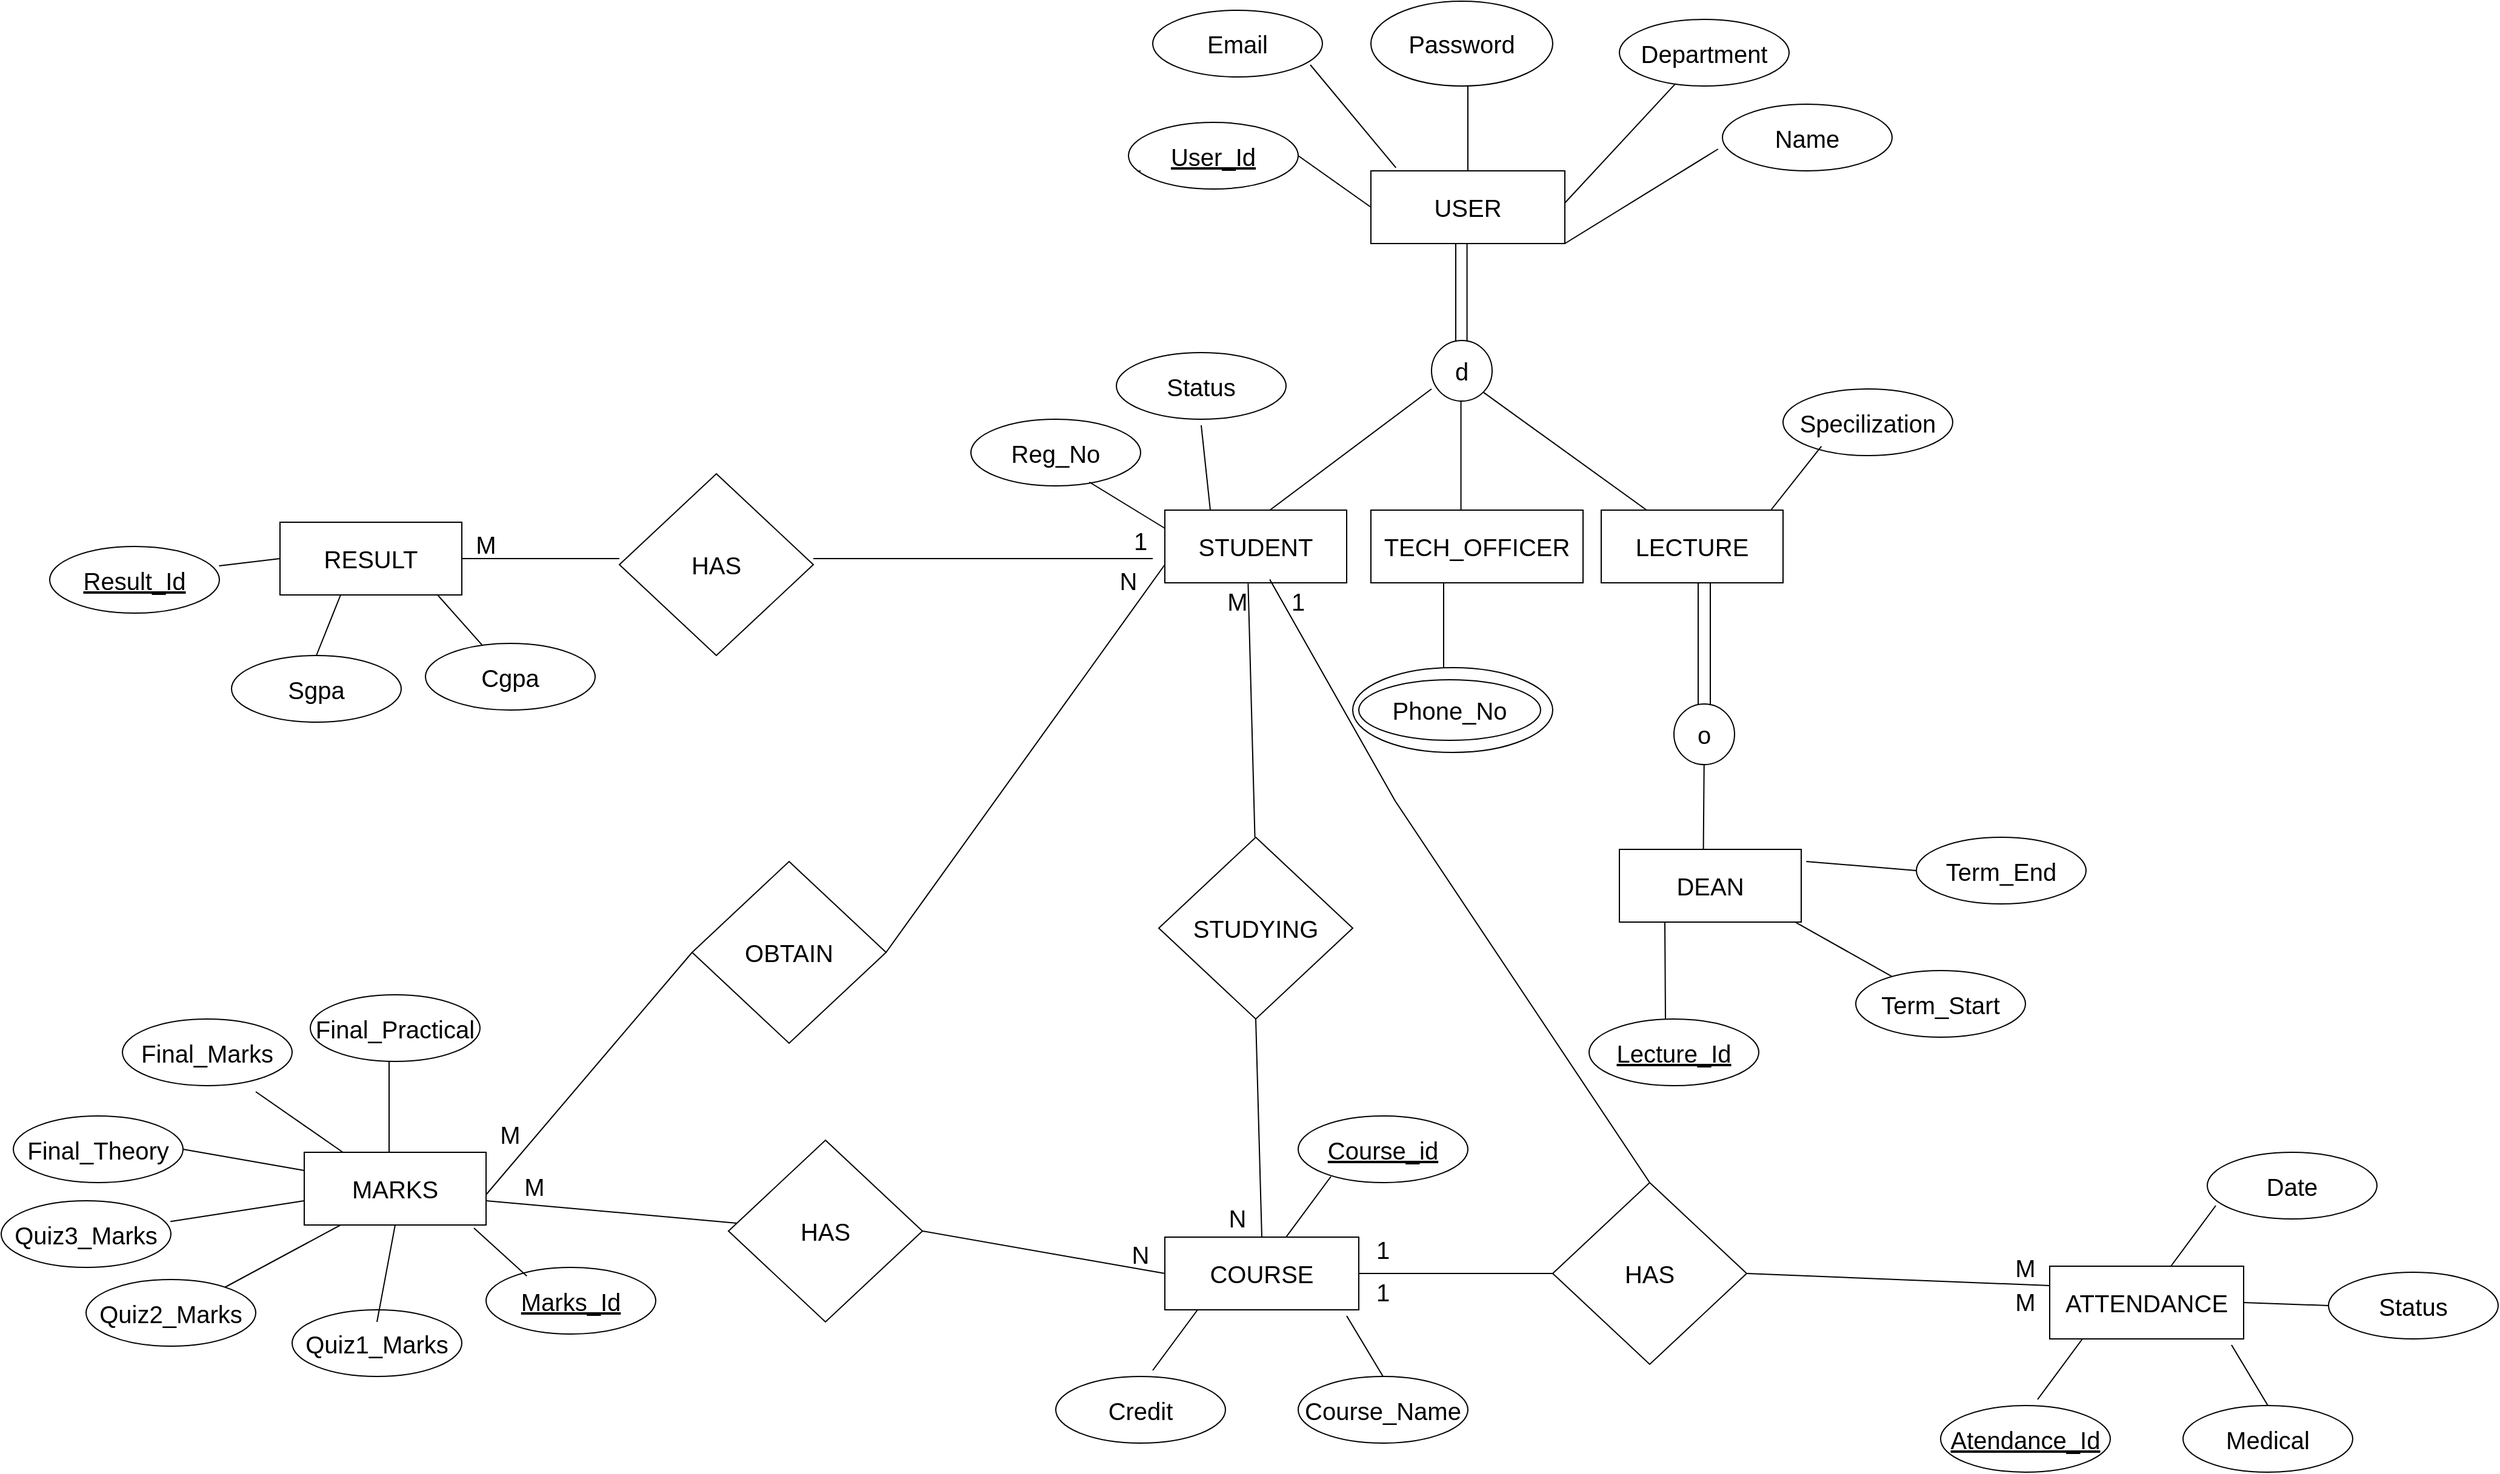 <mxfile version="28.2.6">
  <diagram name="Page-1" id="Qh66qdQzl6UCUVbuFPbh">
    <mxGraphModel grid="1" page="1" gridSize="10" guides="1" tooltips="1" connect="1" arrows="1" fold="1" pageScale="1" pageWidth="1654" pageHeight="1169" background="light-dark(#FFFFFF,#000000)" math="0" shadow="0">
      <root>
        <mxCell id="0" />
        <mxCell id="1" parent="0" />
        <mxCell id="bX-nkgjppk_giDj6LDvc-8" value="&lt;font&gt;USER&lt;/font&gt;" style="rounded=0;whiteSpace=wrap;html=1;fontSize=20;labelBackgroundColor=default;" vertex="1" parent="1">
          <mxGeometry x="1130" y="430" width="160" height="60" as="geometry" />
        </mxCell>
        <mxCell id="bX-nkgjppk_giDj6LDvc-9" value="" style="endArrow=none;html=1;rounded=0;fontSize=20;" edge="1" parent="1">
          <mxGeometry width="50" height="50" relative="1" as="geometry">
            <mxPoint x="1210" y="430" as="sourcePoint" />
            <mxPoint x="1210" y="360" as="targetPoint" />
          </mxGeometry>
        </mxCell>
        <mxCell id="bX-nkgjppk_giDj6LDvc-12" value="Password" style="ellipse;whiteSpace=wrap;html=1;fontSize=20;" vertex="1" parent="1">
          <mxGeometry x="1130" y="290" width="150" height="70" as="geometry" />
        </mxCell>
        <mxCell id="bX-nkgjppk_giDj6LDvc-14" value="&lt;u&gt;User_Id&lt;/u&gt;" style="ellipse;whiteSpace=wrap;html=1;fontSize=20;" vertex="1" parent="1">
          <mxGeometry x="930" y="390" width="140" height="55" as="geometry" />
        </mxCell>
        <mxCell id="bX-nkgjppk_giDj6LDvc-15" value="" style="endArrow=none;html=1;rounded=0;exitX=1;exitY=0.5;exitDx=0;exitDy=0;fontSize=20;" edge="1" parent="1" source="bX-nkgjppk_giDj6LDvc-14">
          <mxGeometry width="50" height="50" relative="1" as="geometry">
            <mxPoint x="1080" y="510" as="sourcePoint" />
            <mxPoint x="1130" y="460" as="targetPoint" />
          </mxGeometry>
        </mxCell>
        <mxCell id="bX-nkgjppk_giDj6LDvc-18" value="Department" style="ellipse;whiteSpace=wrap;html=1;fontSize=20;" vertex="1" parent="1">
          <mxGeometry x="1335" y="305" width="140" height="55" as="geometry" />
        </mxCell>
        <mxCell id="bX-nkgjppk_giDj6LDvc-19" value="" style="endArrow=none;html=1;rounded=0;exitX=1;exitY=0.5;exitDx=0;exitDy=0;fontSize=20;" edge="1" parent="1" target="bX-nkgjppk_giDj6LDvc-18">
          <mxGeometry width="50" height="50" relative="1" as="geometry">
            <mxPoint x="1290" y="456.5" as="sourcePoint" />
            <mxPoint x="1360" y="450" as="targetPoint" />
            <Array as="points" />
          </mxGeometry>
        </mxCell>
        <mxCell id="bX-nkgjppk_giDj6LDvc-20" value="Name" style="ellipse;whiteSpace=wrap;html=1;fontSize=20;" vertex="1" parent="1">
          <mxGeometry x="1420" y="375" width="140" height="55" as="geometry" />
        </mxCell>
        <mxCell id="bX-nkgjppk_giDj6LDvc-21" value="" style="endArrow=none;html=1;rounded=0;exitX=1;exitY=0.5;exitDx=0;exitDy=0;entryX=0.046;entryY=0.218;entryDx=0;entryDy=0;entryPerimeter=0;fontSize=20;" edge="1" parent="1">
          <mxGeometry width="50" height="50" relative="1" as="geometry">
            <mxPoint x="1290" y="490" as="sourcePoint" />
            <mxPoint x="1416.44" y="411.99" as="targetPoint" />
            <Array as="points" />
          </mxGeometry>
        </mxCell>
        <mxCell id="bX-nkgjppk_giDj6LDvc-22" value="Email" style="ellipse;whiteSpace=wrap;html=1;fontSize=20;" vertex="1" parent="1">
          <mxGeometry x="950" y="297.5" width="140" height="55" as="geometry" />
        </mxCell>
        <mxCell id="bX-nkgjppk_giDj6LDvc-23" value="" style="endArrow=none;html=1;rounded=0;exitX=0.129;exitY=-0.043;exitDx=0;exitDy=0;exitPerimeter=0;fontSize=20;" edge="1" parent="1" source="bX-nkgjppk_giDj6LDvc-8">
          <mxGeometry width="50" height="50" relative="1" as="geometry">
            <mxPoint x="1080" y="412.5" as="sourcePoint" />
            <mxPoint x="1080" y="342.5" as="targetPoint" />
          </mxGeometry>
        </mxCell>
        <mxCell id="bX-nkgjppk_giDj6LDvc-25" value="" style="endArrow=none;html=1;rounded=0;fontSize=20;" edge="1" parent="1">
          <mxGeometry width="50" height="50" relative="1" as="geometry">
            <mxPoint x="1200" y="570" as="sourcePoint" />
            <mxPoint x="1200" y="490" as="targetPoint" />
          </mxGeometry>
        </mxCell>
        <mxCell id="bX-nkgjppk_giDj6LDvc-26" value="" style="endArrow=none;html=1;rounded=0;fontSize=20;" edge="1" parent="1">
          <mxGeometry width="50" height="50" relative="1" as="geometry">
            <mxPoint x="1209.29" y="570" as="sourcePoint" />
            <mxPoint x="1209.29" y="490" as="targetPoint" />
          </mxGeometry>
        </mxCell>
        <mxCell id="bX-nkgjppk_giDj6LDvc-27" value="d" style="ellipse;whiteSpace=wrap;html=1;aspect=fixed;fontSize=20;" vertex="1" parent="1">
          <mxGeometry x="1180" y="570" width="50" height="50" as="geometry" />
        </mxCell>
        <mxCell id="bX-nkgjppk_giDj6LDvc-28" value="" style="endArrow=none;html=1;rounded=0;exitX=0.57;exitY=0.014;exitDx=0;exitDy=0;exitPerimeter=0;fontSize=20;" edge="1" parent="1" source="bX-nkgjppk_giDj6LDvc-31">
          <mxGeometry width="50" height="50" relative="1" as="geometry">
            <mxPoint x="1070" y="710" as="sourcePoint" />
            <mxPoint x="1180" y="610" as="targetPoint" />
          </mxGeometry>
        </mxCell>
        <mxCell id="bX-nkgjppk_giDj6LDvc-29" value="" style="endArrow=none;html=1;rounded=0;fontSize=20;" edge="1" parent="1">
          <mxGeometry width="50" height="50" relative="1" as="geometry">
            <mxPoint x="1204.29" y="720" as="sourcePoint" />
            <mxPoint x="1204.29" y="620" as="targetPoint" />
          </mxGeometry>
        </mxCell>
        <mxCell id="bX-nkgjppk_giDj6LDvc-30" value="" style="endArrow=none;html=1;rounded=0;entryX=1;entryY=1;entryDx=0;entryDy=0;exitX=0.25;exitY=0;exitDx=0;exitDy=0;fontSize=20;" edge="1" parent="1" source="bX-nkgjppk_giDj6LDvc-33" target="bX-nkgjppk_giDj6LDvc-27">
          <mxGeometry width="50" height="50" relative="1" as="geometry">
            <mxPoint x="1340" y="700" as="sourcePoint" />
            <mxPoint x="1240" y="620" as="targetPoint" />
          </mxGeometry>
        </mxCell>
        <mxCell id="bX-nkgjppk_giDj6LDvc-31" value="&lt;font&gt;STUDENT&lt;/font&gt;" style="rounded=0;whiteSpace=wrap;html=1;fontSize=20;" vertex="1" parent="1">
          <mxGeometry x="960" y="710" width="150" height="60" as="geometry" />
        </mxCell>
        <mxCell id="bX-nkgjppk_giDj6LDvc-32" value="&lt;font&gt;TECH_OFFICER&lt;/font&gt;" style="rounded=0;whiteSpace=wrap;html=1;fontSize=20;" vertex="1" parent="1">
          <mxGeometry x="1130" y="710" width="175" height="60" as="geometry" />
        </mxCell>
        <mxCell id="bX-nkgjppk_giDj6LDvc-33" value="&lt;font&gt;LECTURE&lt;/font&gt;" style="rounded=0;whiteSpace=wrap;html=1;fontSize=20;" vertex="1" parent="1">
          <mxGeometry x="1320" y="710" width="150" height="60" as="geometry" />
        </mxCell>
        <mxCell id="UqmcxjYlmGOQxnhvRvWn-1" value="" style="endArrow=none;html=1;rounded=0;entryX=0.458;entryY=1.011;entryDx=0;entryDy=0;entryPerimeter=0;fontSize=20;" edge="1" parent="1" target="bX-nkgjppk_giDj6LDvc-31">
          <mxGeometry width="50" height="50" relative="1" as="geometry">
            <mxPoint x="1034.29" y="980" as="sourcePoint" />
            <mxPoint x="1034.29" y="770" as="targetPoint" />
          </mxGeometry>
        </mxCell>
        <mxCell id="UqmcxjYlmGOQxnhvRvWn-2" value="STUDYING" style="rhombus;whiteSpace=wrap;html=1;fontSize=20;" vertex="1" parent="1">
          <mxGeometry x="955" y="980" width="160" height="150" as="geometry" />
        </mxCell>
        <mxCell id="UqmcxjYlmGOQxnhvRvWn-3" value="" style="endArrow=none;html=1;rounded=0;entryX=0.5;entryY=1;entryDx=0;entryDy=0;exitX=0.5;exitY=0;exitDx=0;exitDy=0;fontSize=20;" edge="1" parent="1" source="UqmcxjYlmGOQxnhvRvWn-4" target="UqmcxjYlmGOQxnhvRvWn-2">
          <mxGeometry width="50" height="50" relative="1" as="geometry">
            <mxPoint x="1030" y="1310" as="sourcePoint" />
            <mxPoint x="1060" y="1150" as="targetPoint" />
          </mxGeometry>
        </mxCell>
        <mxCell id="UqmcxjYlmGOQxnhvRvWn-4" value="&lt;font&gt;COURSE&lt;/font&gt;" style="rounded=0;whiteSpace=wrap;html=1;fontSize=20;" vertex="1" parent="1">
          <mxGeometry x="960" y="1310" width="160" height="60" as="geometry" />
        </mxCell>
        <mxCell id="UqmcxjYlmGOQxnhvRvWn-5" value="HAS" style="rhombus;whiteSpace=wrap;html=1;fontSize=20;" vertex="1" parent="1">
          <mxGeometry x="510" y="680" width="160" height="150" as="geometry" />
        </mxCell>
        <mxCell id="UqmcxjYlmGOQxnhvRvWn-7" value="" style="endArrow=none;html=1;rounded=0;exitX=0.25;exitY=0;exitDx=0;exitDy=0;fontSize=20;" edge="1" parent="1" source="bX-nkgjppk_giDj6LDvc-31">
          <mxGeometry width="50" height="50" relative="1" as="geometry">
            <mxPoint x="1000" y="700" as="sourcePoint" />
            <mxPoint x="990" y="640" as="targetPoint" />
          </mxGeometry>
        </mxCell>
        <mxCell id="UqmcxjYlmGOQxnhvRvWn-9" value="Status" style="ellipse;whiteSpace=wrap;html=1;fontSize=20;" vertex="1" parent="1">
          <mxGeometry x="920" y="580" width="140" height="55" as="geometry" />
        </mxCell>
        <mxCell id="UqmcxjYlmGOQxnhvRvWn-10" value="" style="endArrow=none;html=1;rounded=0;fontSize=20;" edge="1" parent="1">
          <mxGeometry width="50" height="50" relative="1" as="geometry">
            <mxPoint x="1190" y="840" as="sourcePoint" />
            <mxPoint x="1190" y="770" as="targetPoint" />
          </mxGeometry>
        </mxCell>
        <mxCell id="UqmcxjYlmGOQxnhvRvWn-11" value="" style="ellipse;whiteSpace=wrap;html=1;fontSize=20;" vertex="1" parent="1">
          <mxGeometry x="1115" y="840" width="165" height="70" as="geometry" />
        </mxCell>
        <mxCell id="UqmcxjYlmGOQxnhvRvWn-14" value="" style="endArrow=none;html=1;rounded=0;fontSize=20;" edge="1" parent="1">
          <mxGeometry width="50" height="50" relative="1" as="geometry">
            <mxPoint x="1400" y="870" as="sourcePoint" />
            <mxPoint x="1400" y="770" as="targetPoint" />
          </mxGeometry>
        </mxCell>
        <mxCell id="UqmcxjYlmGOQxnhvRvWn-15" value="" style="endArrow=none;html=1;rounded=0;fontSize=20;" edge="1" parent="1">
          <mxGeometry width="50" height="50" relative="1" as="geometry">
            <mxPoint x="1410" y="870" as="sourcePoint" />
            <mxPoint x="1410" y="770" as="targetPoint" />
          </mxGeometry>
        </mxCell>
        <mxCell id="UqmcxjYlmGOQxnhvRvWn-16" value="o" style="ellipse;whiteSpace=wrap;html=1;aspect=fixed;fontSize=20;" vertex="1" parent="1">
          <mxGeometry x="1380" y="870" width="50" height="50" as="geometry" />
        </mxCell>
        <mxCell id="UqmcxjYlmGOQxnhvRvWn-17" value="" style="endArrow=none;html=1;rounded=0;fontSize=20;" edge="1" parent="1" target="UqmcxjYlmGOQxnhvRvWn-16">
          <mxGeometry width="50" height="50" relative="1" as="geometry">
            <mxPoint x="1404.29" y="990" as="sourcePoint" />
            <mxPoint x="1404.29" y="930" as="targetPoint" />
          </mxGeometry>
        </mxCell>
        <mxCell id="UqmcxjYlmGOQxnhvRvWn-18" value="&lt;font&gt;DEAN&lt;/font&gt;" style="rounded=0;whiteSpace=wrap;html=1;fontSize=20;" vertex="1" parent="1">
          <mxGeometry x="1335" y="990" width="150" height="60" as="geometry" />
        </mxCell>
        <mxCell id="UqmcxjYlmGOQxnhvRvWn-19" value="Phone_No" style="ellipse;whiteSpace=wrap;html=1;fontSize=20;" vertex="1" parent="1">
          <mxGeometry x="1120" y="850" width="150" height="50" as="geometry" />
        </mxCell>
        <mxCell id="UqmcxjYlmGOQxnhvRvWn-20" value="" style="endArrow=none;html=1;rounded=0;entryX=0.25;entryY=1;entryDx=0;entryDy=0;fontSize=20;" edge="1" parent="1" target="UqmcxjYlmGOQxnhvRvWn-18">
          <mxGeometry width="50" height="50" relative="1" as="geometry">
            <mxPoint x="1373" y="1130" as="sourcePoint" />
            <mxPoint x="1380.71" y="1060" as="targetPoint" />
          </mxGeometry>
        </mxCell>
        <mxCell id="UqmcxjYlmGOQxnhvRvWn-22" value="&lt;u&gt;Lecture_Id&lt;/u&gt;" style="ellipse;whiteSpace=wrap;html=1;fontSize=20;" vertex="1" parent="1">
          <mxGeometry x="1310" y="1130" width="140" height="55" as="geometry" />
        </mxCell>
        <mxCell id="UqmcxjYlmGOQxnhvRvWn-23" value="" style="endArrow=none;html=1;rounded=0;exitX=0.5;exitY=0;exitDx=0;exitDy=0;fontSize=20;" edge="1" parent="1">
          <mxGeometry width="50" height="50" relative="1" as="geometry">
            <mxPoint x="670" y="750" as="sourcePoint" />
            <mxPoint x="950" y="750" as="targetPoint" />
            <Array as="points" />
          </mxGeometry>
        </mxCell>
        <mxCell id="UqmcxjYlmGOQxnhvRvWn-24" value="OBTAIN" style="rhombus;whiteSpace=wrap;html=1;fontSize=20;" vertex="1" parent="1">
          <mxGeometry x="570" y="1000" width="160" height="150" as="geometry" />
        </mxCell>
        <mxCell id="UqmcxjYlmGOQxnhvRvWn-25" value="" style="endArrow=none;html=1;rounded=0;entryX=0;entryY=0.75;entryDx=0;entryDy=0;exitX=1;exitY=0.5;exitDx=0;exitDy=0;fontSize=20;" edge="1" parent="1" source="UqmcxjYlmGOQxnhvRvWn-24" target="bX-nkgjppk_giDj6LDvc-31">
          <mxGeometry width="50" height="50" relative="1" as="geometry">
            <mxPoint x="720" y="960" as="sourcePoint" />
            <mxPoint x="955" y="907.5" as="targetPoint" />
            <Array as="points" />
          </mxGeometry>
        </mxCell>
        <mxCell id="UqmcxjYlmGOQxnhvRvWn-26" value="" style="endArrow=none;html=1;rounded=0;fontSize=20;" edge="1" parent="1">
          <mxGeometry width="50" height="50" relative="1" as="geometry">
            <mxPoint x="320" y="1260" as="sourcePoint" />
            <mxPoint x="320" y="1150" as="targetPoint" />
          </mxGeometry>
        </mxCell>
        <mxCell id="UqmcxjYlmGOQxnhvRvWn-27" value="&lt;font&gt;MARKS&lt;/font&gt;" style="rounded=0;whiteSpace=wrap;html=1;fontSize=20;" vertex="1" parent="1">
          <mxGeometry x="250" y="1240" width="150" height="60" as="geometry" />
        </mxCell>
        <mxCell id="UqmcxjYlmGOQxnhvRvWn-28" value="" style="endArrow=none;html=1;rounded=0;fontSize=20;" edge="1" parent="1">
          <mxGeometry width="50" height="50" relative="1" as="geometry">
            <mxPoint x="380" y="750" as="sourcePoint" />
            <mxPoint x="510" y="750" as="targetPoint" />
          </mxGeometry>
        </mxCell>
        <mxCell id="UqmcxjYlmGOQxnhvRvWn-29" value="&lt;font&gt;RESULT&lt;/font&gt;" style="rounded=0;whiteSpace=wrap;html=1;fontSize=20;" vertex="1" parent="1">
          <mxGeometry x="230" y="720" width="150" height="60" as="geometry" />
        </mxCell>
        <mxCell id="UqmcxjYlmGOQxnhvRvWn-30" value="" style="endArrow=none;html=1;rounded=0;fontSize=20;" edge="1" parent="1">
          <mxGeometry width="50" height="50" relative="1" as="geometry">
            <mxPoint x="150" y="1370" as="sourcePoint" />
            <mxPoint x="280" y="1300" as="targetPoint" />
          </mxGeometry>
        </mxCell>
        <mxCell id="UqmcxjYlmGOQxnhvRvWn-31" value="Quiz2_Marks" style="ellipse;whiteSpace=wrap;html=1;fontSize=20;" vertex="1" parent="1">
          <mxGeometry x="70" y="1345" width="140" height="55" as="geometry" />
        </mxCell>
        <mxCell id="UqmcxjYlmGOQxnhvRvWn-32" value="Quiz3_Marks" style="ellipse;whiteSpace=wrap;html=1;fontSize=20;" vertex="1" parent="1">
          <mxGeometry y="1280" width="140" height="55" as="geometry" />
        </mxCell>
        <mxCell id="UqmcxjYlmGOQxnhvRvWn-33" value="Final_Theory" style="ellipse;whiteSpace=wrap;html=1;fontSize=20;" vertex="1" parent="1">
          <mxGeometry x="10" y="1210" width="140" height="55" as="geometry" />
        </mxCell>
        <mxCell id="UqmcxjYlmGOQxnhvRvWn-34" value="&lt;u&gt;Marks_Id&lt;/u&gt;" style="ellipse;whiteSpace=wrap;html=1;fontSize=20;" vertex="1" parent="1">
          <mxGeometry x="400" y="1335" width="140" height="55" as="geometry" />
        </mxCell>
        <mxCell id="UqmcxjYlmGOQxnhvRvWn-35" value="Quiz1_Marks" style="ellipse;whiteSpace=wrap;html=1;fontSize=20;" vertex="1" parent="1">
          <mxGeometry x="240" y="1370" width="140" height="55" as="geometry" />
        </mxCell>
        <mxCell id="UqmcxjYlmGOQxnhvRvWn-36" value="Final_Practical" style="ellipse;whiteSpace=wrap;html=1;fontSize=20;" vertex="1" parent="1">
          <mxGeometry x="255" y="1110" width="140" height="55" as="geometry" />
        </mxCell>
        <mxCell id="UqmcxjYlmGOQxnhvRvWn-37" value="" style="endArrow=none;html=1;rounded=0;entryX=0.5;entryY=1;entryDx=0;entryDy=0;fontSize=20;" edge="1" parent="1" target="UqmcxjYlmGOQxnhvRvWn-27">
          <mxGeometry width="50" height="50" relative="1" as="geometry">
            <mxPoint x="310" y="1380" as="sourcePoint" />
            <mxPoint x="440" y="1310" as="targetPoint" />
          </mxGeometry>
        </mxCell>
        <mxCell id="UqmcxjYlmGOQxnhvRvWn-38" value="" style="endArrow=none;html=1;rounded=0;exitX=0.24;exitY=0.13;exitDx=0;exitDy=0;exitPerimeter=0;fontSize=20;" edge="1" parent="1" source="UqmcxjYlmGOQxnhvRvWn-34">
          <mxGeometry width="50" height="50" relative="1" as="geometry">
            <mxPoint x="420" y="1350" as="sourcePoint" />
            <mxPoint x="390" y="1302.5" as="targetPoint" />
          </mxGeometry>
        </mxCell>
        <mxCell id="UqmcxjYlmGOQxnhvRvWn-39" value="" style="endArrow=none;html=1;rounded=0;exitX=0.997;exitY=0.312;exitDx=0;exitDy=0;exitPerimeter=0;fontSize=20;" edge="1" parent="1" source="UqmcxjYlmGOQxnhvRvWn-32">
          <mxGeometry width="50" height="50" relative="1" as="geometry">
            <mxPoint x="120" y="1350" as="sourcePoint" />
            <mxPoint x="250" y="1280" as="targetPoint" />
          </mxGeometry>
        </mxCell>
        <mxCell id="UqmcxjYlmGOQxnhvRvWn-40" value="" style="endArrow=none;html=1;rounded=0;exitX=1;exitY=0.5;exitDx=0;exitDy=0;entryX=0;entryY=0.25;entryDx=0;entryDy=0;fontSize=20;" edge="1" parent="1" source="UqmcxjYlmGOQxnhvRvWn-33" target="UqmcxjYlmGOQxnhvRvWn-27">
          <mxGeometry width="50" height="50" relative="1" as="geometry">
            <mxPoint x="110" y="1240" as="sourcePoint" />
            <mxPoint x="240" y="1170" as="targetPoint" />
          </mxGeometry>
        </mxCell>
        <mxCell id="UqmcxjYlmGOQxnhvRvWn-43" value="" style="endArrow=none;html=1;rounded=0;entryX=0;entryY=0.5;entryDx=0;entryDy=0;fontSize=20;" edge="1" parent="1" target="UqmcxjYlmGOQxnhvRvWn-24">
          <mxGeometry width="50" height="50" relative="1" as="geometry">
            <mxPoint x="400" y="1275" as="sourcePoint" />
            <mxPoint x="700" y="1120" as="targetPoint" />
          </mxGeometry>
        </mxCell>
        <mxCell id="UqmcxjYlmGOQxnhvRvWn-44" value="Cgpa" style="ellipse;whiteSpace=wrap;html=1;fontSize=20;" vertex="1" parent="1">
          <mxGeometry x="350" y="820" width="140" height="55" as="geometry" />
        </mxCell>
        <mxCell id="UqmcxjYlmGOQxnhvRvWn-45" value="&lt;u&gt;Result_Id&lt;/u&gt;" style="ellipse;whiteSpace=wrap;html=1;fontSize=20;" vertex="1" parent="1">
          <mxGeometry x="40" y="740" width="140" height="55" as="geometry" />
        </mxCell>
        <mxCell id="UqmcxjYlmGOQxnhvRvWn-47" value="Sgpa" style="ellipse;whiteSpace=wrap;html=1;fontSize=20;" vertex="1" parent="1">
          <mxGeometry x="190" y="830" width="140" height="55" as="geometry" />
        </mxCell>
        <mxCell id="UqmcxjYlmGOQxnhvRvWn-49" value="" style="endArrow=none;html=1;rounded=0;exitX=0.5;exitY=0;exitDx=0;exitDy=0;fontSize=20;" edge="1" parent="1" source="UqmcxjYlmGOQxnhvRvWn-47">
          <mxGeometry width="50" height="50" relative="1" as="geometry">
            <mxPoint x="280" y="890" as="sourcePoint" />
            <mxPoint x="280" y="780" as="targetPoint" />
          </mxGeometry>
        </mxCell>
        <mxCell id="UqmcxjYlmGOQxnhvRvWn-50" value="" style="endArrow=none;html=1;rounded=0;fontSize=20;" edge="1" parent="1" source="UqmcxjYlmGOQxnhvRvWn-44">
          <mxGeometry width="50" height="50" relative="1" as="geometry">
            <mxPoint x="360" y="890" as="sourcePoint" />
            <mxPoint x="360" y="780" as="targetPoint" />
          </mxGeometry>
        </mxCell>
        <mxCell id="UqmcxjYlmGOQxnhvRvWn-51" value="" style="endArrow=none;html=1;rounded=0;entryX=0.998;entryY=0.291;entryDx=0;entryDy=0;entryPerimeter=0;exitX=0;exitY=0.5;exitDx=0;exitDy=0;fontSize=20;" edge="1" parent="1" source="UqmcxjYlmGOQxnhvRvWn-29" target="UqmcxjYlmGOQxnhvRvWn-45">
          <mxGeometry width="50" height="50" relative="1" as="geometry">
            <mxPoint x="230" y="780" as="sourcePoint" />
            <mxPoint x="230.41" y="730" as="targetPoint" />
          </mxGeometry>
        </mxCell>
        <mxCell id="UqmcxjYlmGOQxnhvRvWn-53" value="HAS" style="rhombus;whiteSpace=wrap;html=1;fontSize=20;" vertex="1" parent="1">
          <mxGeometry x="600" y="1230" width="160" height="150" as="geometry" />
        </mxCell>
        <mxCell id="UqmcxjYlmGOQxnhvRvWn-54" value="HAS" style="rhombus;whiteSpace=wrap;html=1;fontSize=20;" vertex="1" parent="1">
          <mxGeometry x="1280" y="1265" width="160" height="150" as="geometry" />
        </mxCell>
        <mxCell id="UqmcxjYlmGOQxnhvRvWn-55" value="" style="endArrow=none;html=1;rounded=0;fontSize=20;" edge="1" parent="1" target="UqmcxjYlmGOQxnhvRvWn-53">
          <mxGeometry width="50" height="50" relative="1" as="geometry">
            <mxPoint x="400" y="1280" as="sourcePoint" />
            <mxPoint x="450" y="1230" as="targetPoint" />
          </mxGeometry>
        </mxCell>
        <mxCell id="UqmcxjYlmGOQxnhvRvWn-56" value="" style="endArrow=none;html=1;rounded=0;entryX=0;entryY=0.5;entryDx=0;entryDy=0;exitX=1;exitY=0.5;exitDx=0;exitDy=0;fontSize=20;" edge="1" parent="1" source="UqmcxjYlmGOQxnhvRvWn-53" target="UqmcxjYlmGOQxnhvRvWn-4">
          <mxGeometry width="50" height="50" relative="1" as="geometry">
            <mxPoint x="766" y="1283" as="sourcePoint" />
            <mxPoint x="987" y="1287" as="targetPoint" />
          </mxGeometry>
        </mxCell>
        <mxCell id="UqmcxjYlmGOQxnhvRvWn-57" value="" style="endArrow=none;html=1;rounded=0;entryX=0;entryY=0.5;entryDx=0;entryDy=0;exitX=1;exitY=0.5;exitDx=0;exitDy=0;fontSize=20;" edge="1" parent="1" source="UqmcxjYlmGOQxnhvRvWn-4" target="UqmcxjYlmGOQxnhvRvWn-54">
          <mxGeometry width="50" height="50" relative="1" as="geometry">
            <mxPoint x="1130" y="1338" as="sourcePoint" />
            <mxPoint x="1351" y="1342" as="targetPoint" />
          </mxGeometry>
        </mxCell>
        <mxCell id="UqmcxjYlmGOQxnhvRvWn-58" value="" style="endArrow=none;html=1;rounded=0;entryX=0.5;entryY=0;entryDx=0;entryDy=0;exitX=0.577;exitY=0.955;exitDx=0;exitDy=0;exitPerimeter=0;fontSize=20;" edge="1" parent="1" source="bX-nkgjppk_giDj6LDvc-31" target="UqmcxjYlmGOQxnhvRvWn-54">
          <mxGeometry width="50" height="50" relative="1" as="geometry">
            <mxPoint x="1060" y="780" as="sourcePoint" />
            <mxPoint x="1320" y="1139.5" as="targetPoint" />
            <Array as="points">
              <mxPoint x="1150" y="950" />
            </Array>
          </mxGeometry>
        </mxCell>
        <mxCell id="UqmcxjYlmGOQxnhvRvWn-59" value="Credit" style="ellipse;whiteSpace=wrap;html=1;fontSize=20;" vertex="1" parent="1">
          <mxGeometry x="870" y="1425" width="140" height="55" as="geometry" />
        </mxCell>
        <mxCell id="UqmcxjYlmGOQxnhvRvWn-60" value="Course_Name" style="ellipse;whiteSpace=wrap;html=1;fontSize=20;" vertex="1" parent="1">
          <mxGeometry x="1070" y="1425" width="140" height="55" as="geometry" />
        </mxCell>
        <mxCell id="UqmcxjYlmGOQxnhvRvWn-61" value="&lt;u&gt;Course_id&lt;/u&gt;" style="ellipse;whiteSpace=wrap;html=1;fontSize=20;" vertex="1" parent="1">
          <mxGeometry x="1070" y="1210" width="140" height="55" as="geometry" />
        </mxCell>
        <mxCell id="UqmcxjYlmGOQxnhvRvWn-63" value="" style="endArrow=none;html=1;rounded=0;fontSize=20;" edge="1" parent="1">
          <mxGeometry width="50" height="50" relative="1" as="geometry">
            <mxPoint x="950" y="1420" as="sourcePoint" />
            <mxPoint x="987" y="1370" as="targetPoint" />
          </mxGeometry>
        </mxCell>
        <mxCell id="UqmcxjYlmGOQxnhvRvWn-64" value="" style="endArrow=none;html=1;rounded=0;fontSize=20;" edge="1" parent="1">
          <mxGeometry width="50" height="50" relative="1" as="geometry">
            <mxPoint x="1060" y="1310" as="sourcePoint" />
            <mxPoint x="1097" y="1260" as="targetPoint" />
          </mxGeometry>
        </mxCell>
        <mxCell id="UqmcxjYlmGOQxnhvRvWn-65" value="" style="endArrow=none;html=1;rounded=0;exitX=0.5;exitY=0;exitDx=0;exitDy=0;fontSize=20;" edge="1" parent="1" source="UqmcxjYlmGOQxnhvRvWn-60">
          <mxGeometry width="50" height="50" relative="1" as="geometry">
            <mxPoint x="1073" y="1425" as="sourcePoint" />
            <mxPoint x="1110" y="1375" as="targetPoint" />
          </mxGeometry>
        </mxCell>
        <mxCell id="UqmcxjYlmGOQxnhvRvWn-67" value="Term_Start" style="ellipse;whiteSpace=wrap;html=1;fontSize=20;" vertex="1" parent="1">
          <mxGeometry x="1530" y="1090" width="140" height="55" as="geometry" />
        </mxCell>
        <mxCell id="UqmcxjYlmGOQxnhvRvWn-68" value="Term_End" style="ellipse;whiteSpace=wrap;html=1;fontSize=20;" vertex="1" parent="1">
          <mxGeometry x="1580" y="980" width="140" height="55" as="geometry" />
        </mxCell>
        <mxCell id="UqmcxjYlmGOQxnhvRvWn-70" value="" style="endArrow=none;html=1;rounded=0;entryX=0.25;entryY=1;entryDx=0;entryDy=0;fontSize=20;" edge="1" parent="1" source="UqmcxjYlmGOQxnhvRvWn-67">
          <mxGeometry width="50" height="50" relative="1" as="geometry">
            <mxPoint x="1480" y="1130" as="sourcePoint" />
            <mxPoint x="1480" y="1050" as="targetPoint" />
          </mxGeometry>
        </mxCell>
        <mxCell id="UqmcxjYlmGOQxnhvRvWn-72" value="" style="endArrow=none;html=1;rounded=0;entryX=0.25;entryY=1;entryDx=0;entryDy=0;exitX=0;exitY=0.5;exitDx=0;exitDy=0;fontSize=20;" edge="1" parent="1" source="UqmcxjYlmGOQxnhvRvWn-68">
          <mxGeometry width="50" height="50" relative="1" as="geometry">
            <mxPoint x="1489.17" y="1080" as="sourcePoint" />
            <mxPoint x="1489.17" y="1000" as="targetPoint" />
          </mxGeometry>
        </mxCell>
        <mxCell id="UqmcxjYlmGOQxnhvRvWn-73" value="Specilization" style="ellipse;whiteSpace=wrap;html=1;fontSize=20;" vertex="1" parent="1">
          <mxGeometry x="1470" y="610" width="140" height="55" as="geometry" />
        </mxCell>
        <mxCell id="UqmcxjYlmGOQxnhvRvWn-77" value="" style="endArrow=none;html=1;rounded=0;entryX=0.25;entryY=1;entryDx=0;entryDy=0;exitX=0.226;exitY=0.861;exitDx=0;exitDy=0;exitPerimeter=0;fontSize=20;" edge="1" parent="1" source="UqmcxjYlmGOQxnhvRvWn-73">
          <mxGeometry width="50" height="50" relative="1" as="geometry">
            <mxPoint x="1550.83" y="718" as="sourcePoint" />
            <mxPoint x="1460" y="710" as="targetPoint" />
          </mxGeometry>
        </mxCell>
        <mxCell id="UqmcxjYlmGOQxnhvRvWn-78" value="Reg_No" style="ellipse;whiteSpace=wrap;html=1;fontSize=20;" vertex="1" parent="1">
          <mxGeometry x="800" y="635" width="140" height="55" as="geometry" />
        </mxCell>
        <mxCell id="UqmcxjYlmGOQxnhvRvWn-79" value="" style="endArrow=none;html=1;rounded=0;exitX=0;exitY=0.25;exitDx=0;exitDy=0;entryX=0.698;entryY=0.943;entryDx=0;entryDy=0;entryPerimeter=0;fontSize=20;" edge="1" parent="1" source="bX-nkgjppk_giDj6LDvc-31" target="UqmcxjYlmGOQxnhvRvWn-78">
          <mxGeometry width="50" height="50" relative="1" as="geometry">
            <mxPoint x="898" y="750" as="sourcePoint" />
            <mxPoint x="910" y="700" as="targetPoint" />
          </mxGeometry>
        </mxCell>
        <mxCell id="UqmcxjYlmGOQxnhvRvWn-80" value="Final_Marks" style="ellipse;whiteSpace=wrap;html=1;fontSize=20;" vertex="1" parent="1">
          <mxGeometry x="100" y="1130" width="140" height="55" as="geometry" />
        </mxCell>
        <mxCell id="UqmcxjYlmGOQxnhvRvWn-81" value="" style="endArrow=none;html=1;rounded=0;fontSize=20;" edge="1" parent="1" source="UqmcxjYlmGOQxnhvRvWn-27">
          <mxGeometry width="50" height="50" relative="1" as="geometry">
            <mxPoint x="210" y="1300" as="sourcePoint" />
            <mxPoint x="210" y="1190" as="targetPoint" />
          </mxGeometry>
        </mxCell>
        <mxCell id="UqmcxjYlmGOQxnhvRvWn-82" value="&lt;span&gt;ATTENDANCE&lt;/span&gt;" style="rounded=0;whiteSpace=wrap;html=1;fontSize=20;" vertex="1" parent="1">
          <mxGeometry x="1690" y="1334" width="160" height="60" as="geometry" />
        </mxCell>
        <mxCell id="UqmcxjYlmGOQxnhvRvWn-83" value="&lt;u&gt;Atendance_Id&lt;/u&gt;" style="ellipse;whiteSpace=wrap;html=1;fontSize=20;" vertex="1" parent="1">
          <mxGeometry x="1600" y="1449" width="140" height="55" as="geometry" />
        </mxCell>
        <mxCell id="UqmcxjYlmGOQxnhvRvWn-84" value="Medical" style="ellipse;whiteSpace=wrap;html=1;fontSize=20;" vertex="1" parent="1">
          <mxGeometry x="1800" y="1449" width="140" height="55" as="geometry" />
        </mxCell>
        <mxCell id="UqmcxjYlmGOQxnhvRvWn-85" value="Date" style="ellipse;whiteSpace=wrap;html=1;fontSize=20;" vertex="1" parent="1">
          <mxGeometry x="1820" y="1240" width="140" height="55" as="geometry" />
        </mxCell>
        <mxCell id="UqmcxjYlmGOQxnhvRvWn-86" value="" style="endArrow=none;html=1;rounded=0;fontSize=20;" edge="1" parent="1">
          <mxGeometry width="50" height="50" relative="1" as="geometry">
            <mxPoint x="1680" y="1444" as="sourcePoint" />
            <mxPoint x="1717" y="1394" as="targetPoint" />
          </mxGeometry>
        </mxCell>
        <mxCell id="UqmcxjYlmGOQxnhvRvWn-87" value="" style="endArrow=none;html=1;rounded=0;fontSize=20;" edge="1" parent="1">
          <mxGeometry width="50" height="50" relative="1" as="geometry">
            <mxPoint x="1790" y="1334" as="sourcePoint" />
            <mxPoint x="1827" y="1284" as="targetPoint" />
          </mxGeometry>
        </mxCell>
        <mxCell id="UqmcxjYlmGOQxnhvRvWn-88" value="" style="endArrow=none;html=1;rounded=0;exitX=0.5;exitY=0;exitDx=0;exitDy=0;fontSize=20;" edge="1" parent="1" source="UqmcxjYlmGOQxnhvRvWn-84">
          <mxGeometry width="50" height="50" relative="1" as="geometry">
            <mxPoint x="1803" y="1449" as="sourcePoint" />
            <mxPoint x="1840" y="1399" as="targetPoint" />
          </mxGeometry>
        </mxCell>
        <mxCell id="UqmcxjYlmGOQxnhvRvWn-89" value="" style="endArrow=none;html=1;rounded=0;entryX=1;entryY=0.5;entryDx=0;entryDy=0;exitX=0;exitY=0.267;exitDx=0;exitDy=0;exitPerimeter=0;fontSize=20;" edge="1" parent="1" source="UqmcxjYlmGOQxnhvRvWn-82" target="UqmcxjYlmGOQxnhvRvWn-54">
          <mxGeometry width="50" height="50" relative="1" as="geometry">
            <mxPoint x="1410" y="1560" as="sourcePoint" />
            <mxPoint x="1447" y="1510" as="targetPoint" />
          </mxGeometry>
        </mxCell>
        <mxCell id="UqmcxjYlmGOQxnhvRvWn-92" value="Status" style="ellipse;whiteSpace=wrap;html=1;fontSize=20;" vertex="1" parent="1">
          <mxGeometry x="1920" y="1339" width="140" height="55" as="geometry" />
        </mxCell>
        <mxCell id="UqmcxjYlmGOQxnhvRvWn-93" value="" style="endArrow=none;html=1;rounded=0;exitX=0;exitY=0.5;exitDx=0;exitDy=0;entryX=1;entryY=0.5;entryDx=0;entryDy=0;fontSize=20;" edge="1" parent="1" source="UqmcxjYlmGOQxnhvRvWn-92" target="UqmcxjYlmGOQxnhvRvWn-82">
          <mxGeometry width="50" height="50" relative="1" as="geometry">
            <mxPoint x="1900" y="1430" as="sourcePoint" />
            <mxPoint x="1860" y="1370" as="targetPoint" />
          </mxGeometry>
        </mxCell>
        <mxCell id="UqmcxjYlmGOQxnhvRvWn-96" value="M" style="text;html=1;whiteSpace=wrap;strokeColor=none;fillColor=none;align=center;verticalAlign=middle;rounded=0;fontSize=20;" vertex="1" parent="1">
          <mxGeometry x="410" y="1252.5" width="60" height="30" as="geometry" />
        </mxCell>
        <mxCell id="UqmcxjYlmGOQxnhvRvWn-98" value="N" style="text;html=1;whiteSpace=wrap;strokeColor=none;fillColor=none;align=center;verticalAlign=middle;rounded=0;fontSize=20;" vertex="1" parent="1">
          <mxGeometry x="910" y="1309" width="60" height="30" as="geometry" />
        </mxCell>
        <mxCell id="UqmcxjYlmGOQxnhvRvWn-99" value="M" style="text;html=1;whiteSpace=wrap;strokeColor=none;fillColor=none;align=center;verticalAlign=middle;rounded=0;fontSize=20;" vertex="1" parent="1">
          <mxGeometry x="390" y="1210" width="60" height="30" as="geometry" />
        </mxCell>
        <mxCell id="UqmcxjYlmGOQxnhvRvWn-100" value="N" style="text;html=1;whiteSpace=wrap;strokeColor=none;fillColor=none;align=center;verticalAlign=middle;rounded=0;fontSize=20;" vertex="1" parent="1">
          <mxGeometry x="900" y="752.5" width="60" height="30" as="geometry" />
        </mxCell>
        <mxCell id="UqmcxjYlmGOQxnhvRvWn-101" value="1" style="text;html=1;whiteSpace=wrap;strokeColor=none;fillColor=none;align=center;verticalAlign=middle;rounded=0;fontSize=20;" vertex="1" parent="1">
          <mxGeometry x="910" y="720" width="60" height="30" as="geometry" />
        </mxCell>
        <mxCell id="UqmcxjYlmGOQxnhvRvWn-102" value="M" style="text;html=1;whiteSpace=wrap;strokeColor=none;fillColor=none;align=center;verticalAlign=middle;rounded=0;fontSize=20;" vertex="1" parent="1">
          <mxGeometry x="370" y="722.5" width="60" height="30" as="geometry" />
        </mxCell>
        <mxCell id="UqmcxjYlmGOQxnhvRvWn-103" value="1" style="text;html=1;whiteSpace=wrap;strokeColor=none;fillColor=none;align=center;verticalAlign=middle;rounded=0;fontSize=20;" vertex="1" parent="1">
          <mxGeometry x="1110" y="1305" width="60" height="30" as="geometry" />
        </mxCell>
        <mxCell id="UqmcxjYlmGOQxnhvRvWn-104" value="M" style="text;html=1;whiteSpace=wrap;strokeColor=none;fillColor=none;align=center;verticalAlign=middle;rounded=0;fontSize=20;" vertex="1" parent="1">
          <mxGeometry x="1640" y="1320" width="60" height="30" as="geometry" />
        </mxCell>
        <mxCell id="UqmcxjYlmGOQxnhvRvWn-105" value="1" style="text;html=1;whiteSpace=wrap;strokeColor=none;fillColor=none;align=center;verticalAlign=middle;rounded=0;fontSize=20;" vertex="1" parent="1">
          <mxGeometry x="1040" y="770" width="60" height="30" as="geometry" />
        </mxCell>
        <mxCell id="UqmcxjYlmGOQxnhvRvWn-106" value="M" style="text;html=1;whiteSpace=wrap;strokeColor=none;fillColor=none;align=center;verticalAlign=middle;rounded=0;fontSize=20;" vertex="1" parent="1">
          <mxGeometry x="990" y="770" width="60" height="30" as="geometry" />
        </mxCell>
        <mxCell id="UqmcxjYlmGOQxnhvRvWn-110" value="N" style="text;html=1;whiteSpace=wrap;strokeColor=none;fillColor=none;align=center;verticalAlign=middle;rounded=0;fontSize=20;" vertex="1" parent="1">
          <mxGeometry x="990" y="1279" width="60" height="30" as="geometry" />
        </mxCell>
        <mxCell id="UqmcxjYlmGOQxnhvRvWn-111" value="1" style="text;html=1;whiteSpace=wrap;strokeColor=none;fillColor=none;align=center;verticalAlign=middle;rounded=0;fontSize=20;" vertex="1" parent="1">
          <mxGeometry x="1110" y="1340" width="60" height="30" as="geometry" />
        </mxCell>
        <mxCell id="UqmcxjYlmGOQxnhvRvWn-112" value="M" style="text;html=1;whiteSpace=wrap;strokeColor=none;fillColor=none;align=center;verticalAlign=middle;rounded=0;fontSize=20;" vertex="1" parent="1">
          <mxGeometry x="1640" y="1347.5" width="60" height="30" as="geometry" />
        </mxCell>
        <mxCell id="UqmcxjYlmGOQxnhvRvWn-115" value="" style="endArrow=none;html=1;rounded=0;exitX=1;exitY=0.5;exitDx=0;exitDy=0;fontSize=20;" edge="1" parent="1" target="bX-nkgjppk_giDj6LDvc-14">
          <mxGeometry width="50" height="50" relative="1" as="geometry">
            <mxPoint x="940" y="430" as="sourcePoint" />
            <mxPoint x="1000" y="472" as="targetPoint" />
          </mxGeometry>
        </mxCell>
      </root>
    </mxGraphModel>
  </diagram>
</mxfile>
